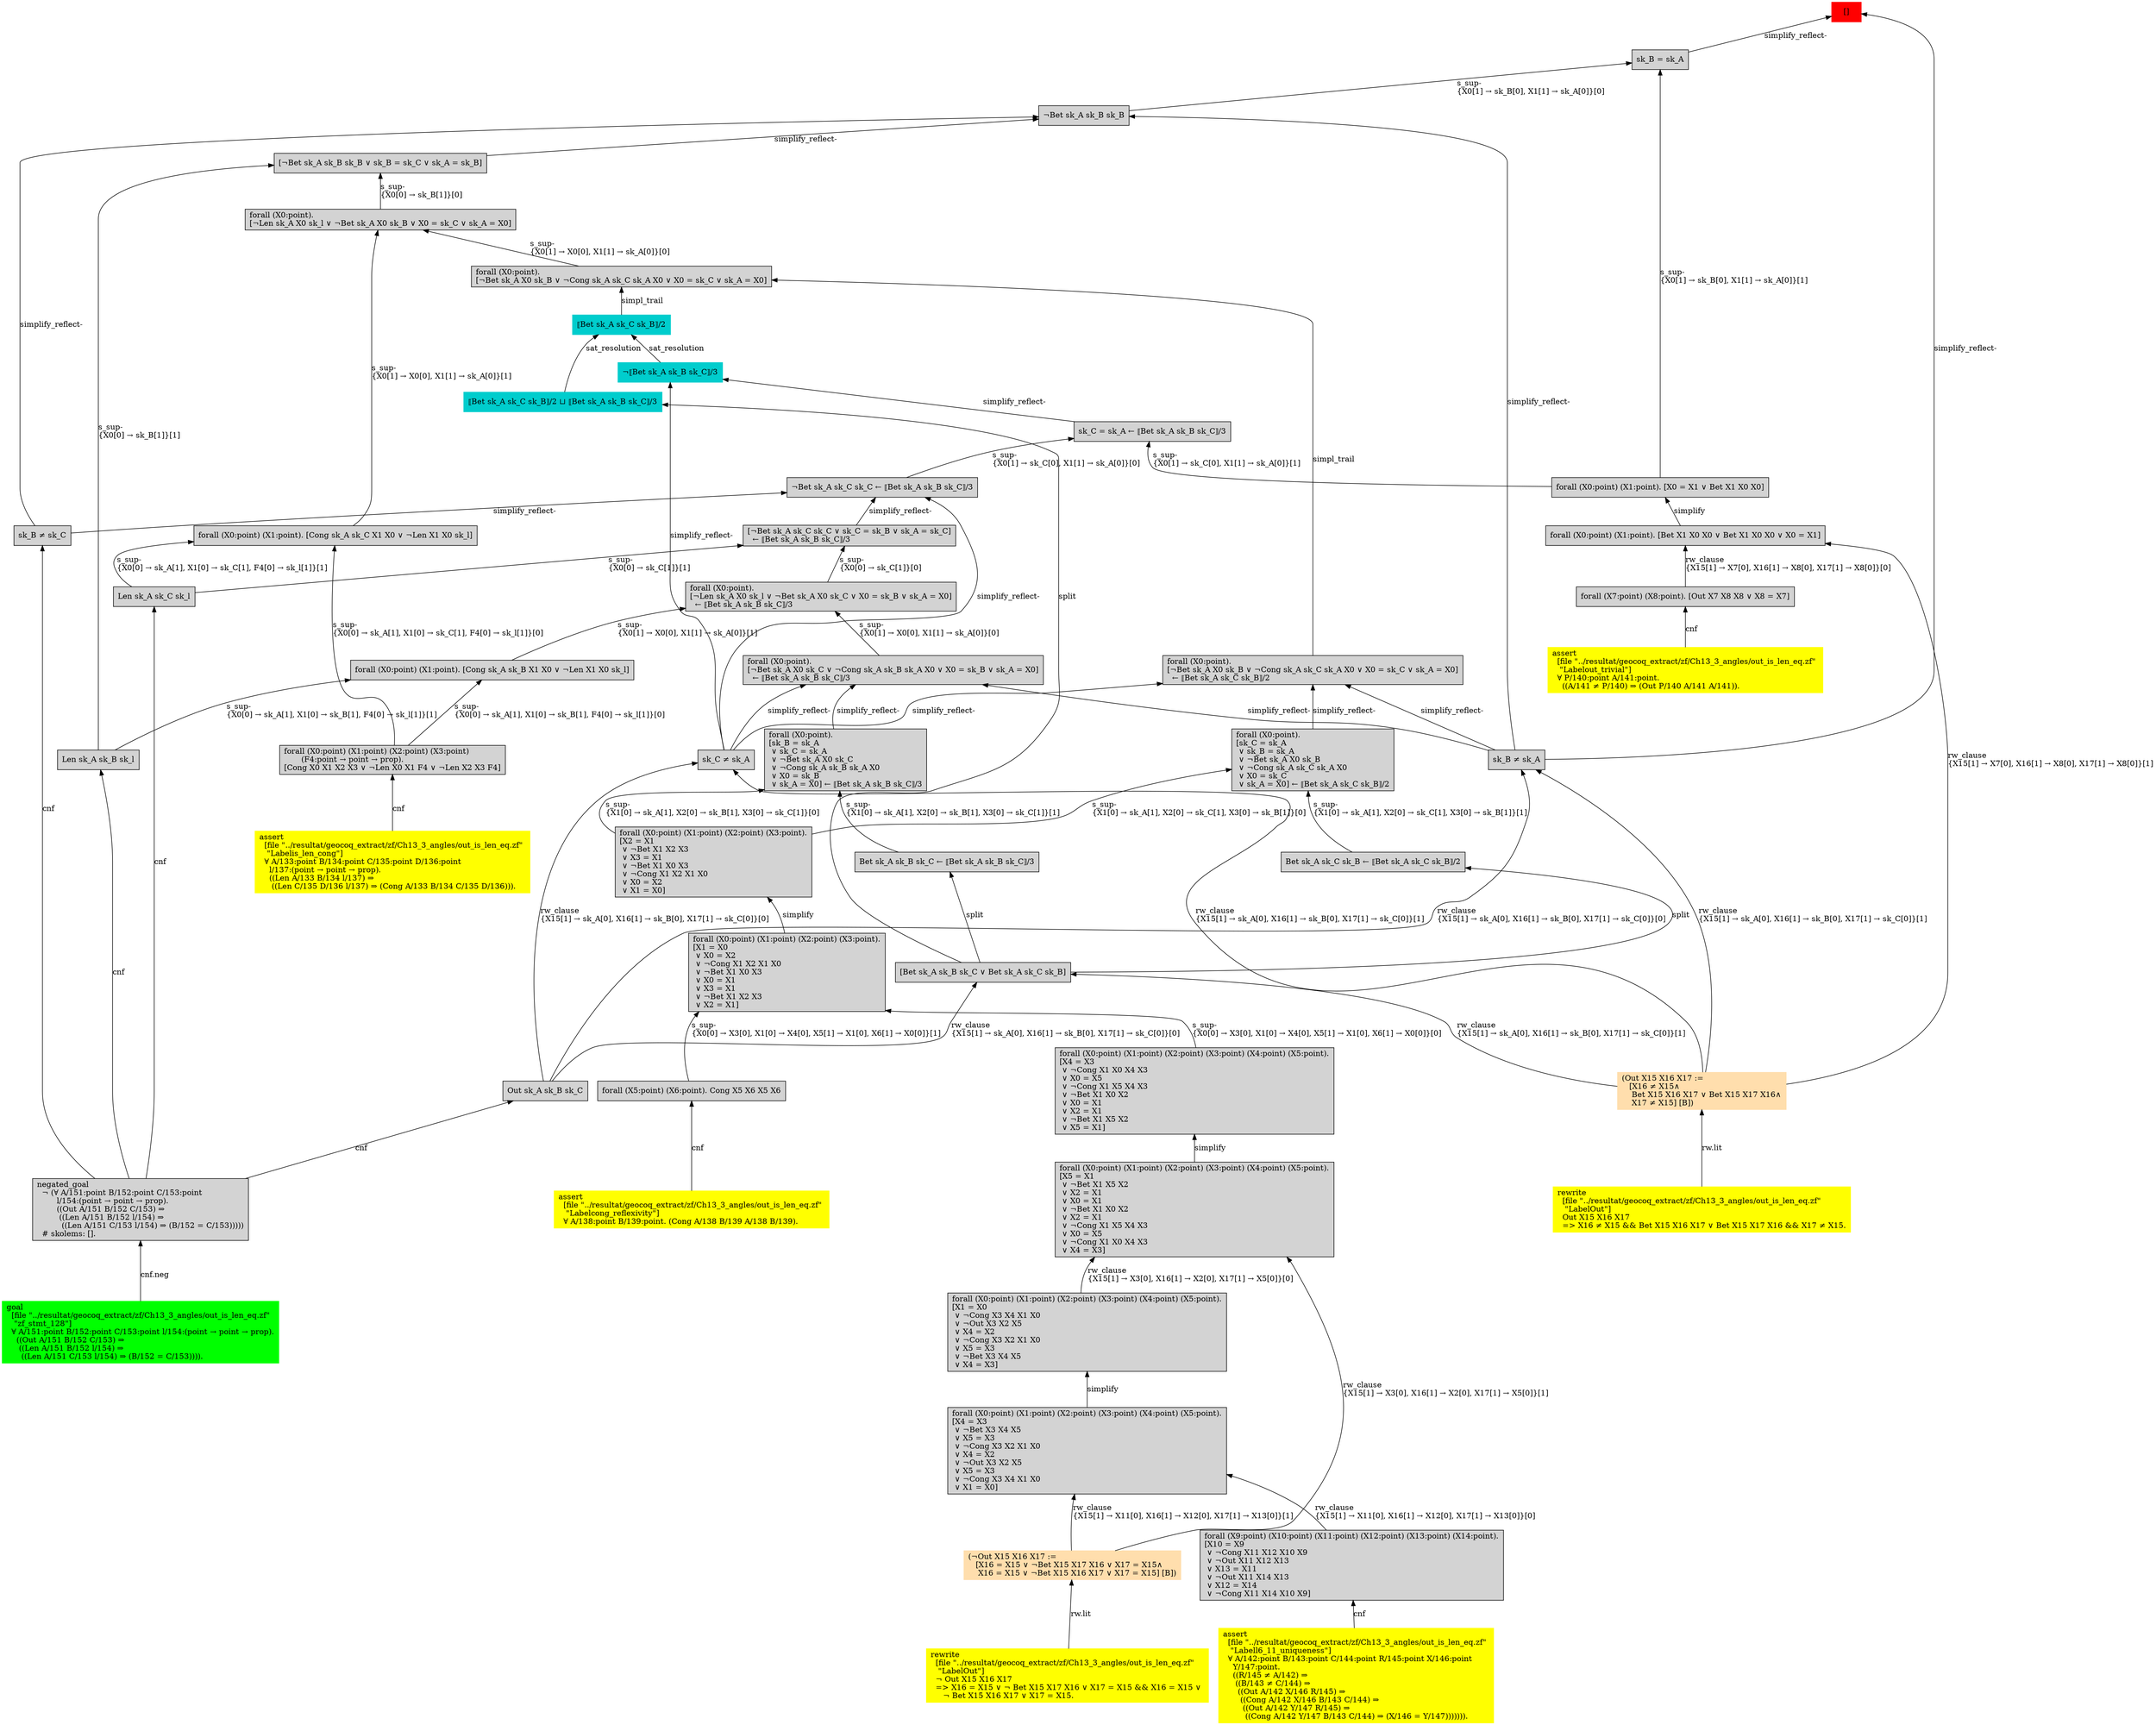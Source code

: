 digraph "unsat_graph" {
  vertex_0 [color=red, label="[]", shape=box, style=filled];
  vertex_0 -> vertex_1 [label="simplify_reflect-", dir="back"];
  vertex_1 [shape=box, label="sk_B ≠ sk_A\l", style=filled];
  vertex_1 -> vertex_2 [label="rw_clause\l\{X15[1] → sk_A[0], X16[1] → sk_B[0], X17[1] → sk_C[0]\}[1]\l", dir="back"];
  vertex_2 [color=navajowhite, shape=box, label="(Out X15 X16 X17 :=\l   [X16 ≠ X15∧\l    Bet X15 X16 X17 ∨ Bet X15 X17 X16∧\l    X17 ≠ X15] [B])\l", style=filled];
  vertex_2 -> vertex_3 [label="rw.lit", dir="back"];
  vertex_3 [color=yellow, shape=box, label="rewrite\l  [file \"../resultat/geocoq_extract/zf/Ch13_3_angles/out_is_len_eq.zf\" \l   \"LabelOut\"]\l  Out X15 X16 X17\l  =\> X16 ≠ X15 && Bet X15 X16 X17 ∨ Bet X15 X17 X16 && X17 ≠ X15.\l", style=filled];
  vertex_1 -> vertex_4 [label="rw_clause\l\{X15[1] → sk_A[0], X16[1] → sk_B[0], X17[1] → sk_C[0]\}[0]\l", dir="back"];
  vertex_4 [shape=box, label="Out sk_A sk_B sk_C\l", style=filled];
  vertex_4 -> vertex_5 [label="cnf", dir="back"];
  vertex_5 [shape=box, label="negated_goal\l  ¬ (∀ A/151:point B/152:point C/153:point \l        l/154:(point → point → prop).\l        ((Out A/151 B/152 C/153) ⇒\l         ((Len A/151 B/152 l/154) ⇒\l          ((Len A/151 C/153 l/154) ⇒ (B/152 = C/153)))))\l  # skolems: [].\l", style=filled];
  vertex_5 -> vertex_6 [label="cnf.neg", dir="back"];
  vertex_6 [color=green, shape=box, label="goal\l  [file \"../resultat/geocoq_extract/zf/Ch13_3_angles/out_is_len_eq.zf\" \l   \"zf_stmt_128\"]\l  ∀ A/151:point B/152:point C/153:point l/154:(point → point → prop).\l    ((Out A/151 B/152 C/153) ⇒\l     ((Len A/151 B/152 l/154) ⇒\l      ((Len A/151 C/153 l/154) ⇒ (B/152 = C/153)))).\l", style=filled];
  vertex_0 -> vertex_7 [label="simplify_reflect-", dir="back"];
  vertex_7 [shape=box, label="sk_B = sk_A\l", style=filled];
  vertex_7 -> vertex_8 [label="s_sup-\l\{X0[1] → sk_B[0], X1[1] → sk_A[0]\}[0]\l", dir="back"];
  vertex_8 [shape=box, label="¬Bet sk_A sk_B sk_B\l", style=filled];
  vertex_8 -> vertex_9 [label="simplify_reflect-", dir="back"];
  vertex_9 [shape=box, label="sk_B ≠ sk_C\l", style=filled];
  vertex_9 -> vertex_5 [label="cnf", dir="back"];
  vertex_8 -> vertex_1 [label="simplify_reflect-", dir="back"];
  vertex_8 -> vertex_10 [label="simplify_reflect-", dir="back"];
  vertex_10 [shape=box, label="[¬Bet sk_A sk_B sk_B ∨ sk_B = sk_C ∨ sk_A = sk_B]\l", style=filled];
  vertex_10 -> vertex_11 [label="s_sup-\l\{X0[0] → sk_B[1]\}[0]\l", dir="back"];
  vertex_11 [shape=box, label="forall (X0:point).\l[¬Len sk_A X0 sk_l ∨ ¬Bet sk_A X0 sk_B ∨ X0 = sk_C ∨ sk_A = X0]\l", style=filled];
  vertex_11 -> vertex_12 [label="s_sup-\l\{X0[1] → X0[0], X1[1] → sk_A[0]\}[0]\l", dir="back"];
  vertex_12 [shape=box, label="forall (X0:point).\l[¬Bet sk_A X0 sk_B ∨ ¬Cong sk_A sk_C sk_A X0 ∨ X0 = sk_C ∨ sk_A = X0]\l", style=filled];
  vertex_12 -> vertex_13 [label="simpl_trail", dir="back"];
  vertex_13 [color=cyan3, shape=box, label="⟦Bet sk_A sk_C sk_B⟧/2\l", style=filled];
  vertex_13 -> vertex_14 [label="sat_resolution", dir="back"];
  vertex_14 [color=cyan3, shape=box, label="¬⟦Bet sk_A sk_B sk_C⟧/3\l", style=filled];
  vertex_14 -> vertex_15 [label="simplify_reflect-", dir="back"];
  vertex_15 [shape=box, label="sk_C ≠ sk_A\l", style=filled];
  vertex_15 -> vertex_2 [label="rw_clause\l\{X15[1] → sk_A[0], X16[1] → sk_B[0], X17[1] → sk_C[0]\}[1]\l", dir="back"];
  vertex_15 -> vertex_4 [label="rw_clause\l\{X15[1] → sk_A[0], X16[1] → sk_B[0], X17[1] → sk_C[0]\}[0]\l", dir="back"];
  vertex_14 -> vertex_16 [label="simplify_reflect-", dir="back"];
  vertex_16 [shape=box, label="sk_C = sk_A ← ⟦Bet sk_A sk_B sk_C⟧/3\l", style=filled];
  vertex_16 -> vertex_17 [label="s_sup-\l\{X0[1] → sk_C[0], X1[1] → sk_A[0]\}[0]\l", dir="back"];
  vertex_17 [shape=box, label="¬Bet sk_A sk_C sk_C ← ⟦Bet sk_A sk_B sk_C⟧/3\l", style=filled];
  vertex_17 -> vertex_9 [label="simplify_reflect-", dir="back"];
  vertex_17 -> vertex_15 [label="simplify_reflect-", dir="back"];
  vertex_17 -> vertex_18 [label="simplify_reflect-", dir="back"];
  vertex_18 [shape=box, label="[¬Bet sk_A sk_C sk_C ∨ sk_C = sk_B ∨ sk_A = sk_C]\l  ← ⟦Bet sk_A sk_B sk_C⟧/3\l", style=filled];
  vertex_18 -> vertex_19 [label="s_sup-\l\{X0[0] → sk_C[1]\}[0]\l", dir="back"];
  vertex_19 [shape=box, label="forall (X0:point).\l[¬Len sk_A X0 sk_l ∨ ¬Bet sk_A X0 sk_C ∨ X0 = sk_B ∨ sk_A = X0]\l  ← ⟦Bet sk_A sk_B sk_C⟧/3\l", style=filled];
  vertex_19 -> vertex_20 [label="s_sup-\l\{X0[1] → X0[0], X1[1] → sk_A[0]\}[0]\l", dir="back"];
  vertex_20 [shape=box, label="forall (X0:point).\l[¬Bet sk_A X0 sk_C ∨ ¬Cong sk_A sk_B sk_A X0 ∨ X0 = sk_B ∨ sk_A = X0]\l  ← ⟦Bet sk_A sk_B sk_C⟧/3\l", style=filled];
  vertex_20 -> vertex_1 [label="simplify_reflect-", dir="back"];
  vertex_20 -> vertex_15 [label="simplify_reflect-", dir="back"];
  vertex_20 -> vertex_21 [label="simplify_reflect-", dir="back"];
  vertex_21 [shape=box, label="forall (X0:point).\l[sk_B = sk_A\l ∨ sk_C = sk_A\l ∨ ¬Bet sk_A X0 sk_C\l ∨ ¬Cong sk_A sk_B sk_A X0\l ∨ X0 = sk_B\l ∨ sk_A = X0] ← ⟦Bet sk_A sk_B sk_C⟧/3\l", style=filled];
  vertex_21 -> vertex_22 [label="s_sup-\l\{X1[0] → sk_A[1], X2[0] → sk_B[1], X3[0] → sk_C[1]\}[0]\l", dir="back"];
  vertex_22 [shape=box, label="forall (X0:point) (X1:point) (X2:point) (X3:point).\l[X2 = X1\l ∨ ¬Bet X1 X2 X3\l ∨ X3 = X1\l ∨ ¬Bet X1 X0 X3\l ∨ ¬Cong X1 X2 X1 X0\l ∨ X0 = X2\l ∨ X1 = X0]\l", style=filled];
  vertex_22 -> vertex_23 [label="simplify", dir="back"];
  vertex_23 [shape=box, label="forall (X0:point) (X1:point) (X2:point) (X3:point).\l[X1 = X0\l ∨ X0 = X2\l ∨ ¬Cong X1 X2 X1 X0\l ∨ ¬Bet X1 X0 X3\l ∨ X0 = X1\l ∨ X3 = X1\l ∨ ¬Bet X1 X2 X3\l ∨ X2 = X1]\l", style=filled];
  vertex_23 -> vertex_24 [label="s_sup-\l\{X0[0] → X3[0], X1[0] → X4[0], X5[1] → X1[0], X6[1] → X0[0]\}[0]\l", dir="back"];
  vertex_24 [shape=box, label="forall (X0:point) (X1:point) (X2:point) (X3:point) (X4:point) (X5:point).\l[X4 = X3\l ∨ ¬Cong X1 X0 X4 X3\l ∨ X0 = X5\l ∨ ¬Cong X1 X5 X4 X3\l ∨ ¬Bet X1 X0 X2\l ∨ X0 = X1\l ∨ X2 = X1\l ∨ ¬Bet X1 X5 X2\l ∨ X5 = X1]\l", style=filled];
  vertex_24 -> vertex_25 [label="simplify", dir="back"];
  vertex_25 [shape=box, label="forall (X0:point) (X1:point) (X2:point) (X3:point) (X4:point) (X5:point).\l[X5 = X1\l ∨ ¬Bet X1 X5 X2\l ∨ X2 = X1\l ∨ X0 = X1\l ∨ ¬Bet X1 X0 X2\l ∨ X2 = X1\l ∨ ¬Cong X1 X5 X4 X3\l ∨ X0 = X5\l ∨ ¬Cong X1 X0 X4 X3\l ∨ X4 = X3]\l", style=filled];
  vertex_25 -> vertex_26 [label="rw_clause\l\{X15[1] → X3[0], X16[1] → X2[0], X17[1] → X5[0]\}[1]\l", dir="back"];
  vertex_26 [color=navajowhite, shape=box, label="(¬Out X15 X16 X17 :=\l   [X16 = X15 ∨ ¬Bet X15 X17 X16 ∨ X17 = X15∧\l    X16 = X15 ∨ ¬Bet X15 X16 X17 ∨ X17 = X15] [B])\l", style=filled];
  vertex_26 -> vertex_27 [label="rw.lit", dir="back"];
  vertex_27 [color=yellow, shape=box, label="rewrite\l  [file \"../resultat/geocoq_extract/zf/Ch13_3_angles/out_is_len_eq.zf\" \l   \"LabelOut\"]\l  ¬ Out X15 X16 X17\l  =\> X16 = X15 ∨ ¬ Bet X15 X17 X16 ∨ X17 = X15 && X16 = X15 ∨ \l     ¬ Bet X15 X16 X17 ∨ X17 = X15.\l", style=filled];
  vertex_25 -> vertex_28 [label="rw_clause\l\{X15[1] → X3[0], X16[1] → X2[0], X17[1] → X5[0]\}[0]\l", dir="back"];
  vertex_28 [shape=box, label="forall (X0:point) (X1:point) (X2:point) (X3:point) (X4:point) (X5:point).\l[X1 = X0\l ∨ ¬Cong X3 X4 X1 X0\l ∨ ¬Out X3 X2 X5\l ∨ X4 = X2\l ∨ ¬Cong X3 X2 X1 X0\l ∨ X5 = X3\l ∨ ¬Bet X3 X4 X5\l ∨ X4 = X3]\l", style=filled];
  vertex_28 -> vertex_29 [label="simplify", dir="back"];
  vertex_29 [shape=box, label="forall (X0:point) (X1:point) (X2:point) (X3:point) (X4:point) (X5:point).\l[X4 = X3\l ∨ ¬Bet X3 X4 X5\l ∨ X5 = X3\l ∨ ¬Cong X3 X2 X1 X0\l ∨ X4 = X2\l ∨ ¬Out X3 X2 X5\l ∨ X5 = X3\l ∨ ¬Cong X3 X4 X1 X0\l ∨ X1 = X0]\l", style=filled];
  vertex_29 -> vertex_26 [label="rw_clause\l\{X15[1] → X11[0], X16[1] → X12[0], X17[1] → X13[0]\}[1]\l", dir="back"];
  vertex_29 -> vertex_30 [label="rw_clause\l\{X15[1] → X11[0], X16[1] → X12[0], X17[1] → X13[0]\}[0]\l", dir="back"];
  vertex_30 [shape=box, label="forall (X9:point) (X10:point) (X11:point) (X12:point) (X13:point) (X14:point).\l[X10 = X9\l ∨ ¬Cong X11 X12 X10 X9\l ∨ ¬Out X11 X12 X13\l ∨ X13 = X11\l ∨ ¬Out X11 X14 X13\l ∨ X12 = X14\l ∨ ¬Cong X11 X14 X10 X9]\l", style=filled];
  vertex_30 -> vertex_31 [label="cnf", dir="back"];
  vertex_31 [color=yellow, shape=box, label="assert\l  [file \"../resultat/geocoq_extract/zf/Ch13_3_angles/out_is_len_eq.zf\" \l   \"Labell6_11_uniqueness\"]\l  ∀ A/142:point B/143:point C/144:point R/145:point X/146:point \l    Y/147:point.\l    ((R/145 ≠ A/142) ⇒\l     ((B/143 ≠ C/144) ⇒\l      ((Out A/142 X/146 R/145) ⇒\l       ((Cong A/142 X/146 B/143 C/144) ⇒\l        ((Out A/142 Y/147 R/145) ⇒\l         ((Cong A/142 Y/147 B/143 C/144) ⇒ (X/146 = Y/147))))))).\l", style=filled];
  vertex_23 -> vertex_32 [label="s_sup-\l\{X0[0] → X3[0], X1[0] → X4[0], X5[1] → X1[0], X6[1] → X0[0]\}[1]\l", dir="back"];
  vertex_32 [shape=box, label="forall (X5:point) (X6:point). Cong X5 X6 X5 X6\l", style=filled];
  vertex_32 -> vertex_33 [label="cnf", dir="back"];
  vertex_33 [color=yellow, shape=box, label="assert\l  [file \"../resultat/geocoq_extract/zf/Ch13_3_angles/out_is_len_eq.zf\" \l   \"Labelcong_reflexivity\"]\l  ∀ A/138:point B/139:point. (Cong A/138 B/139 A/138 B/139).\l", style=filled];
  vertex_21 -> vertex_34 [label="s_sup-\l\{X1[0] → sk_A[1], X2[0] → sk_B[1], X3[0] → sk_C[1]\}[1]\l", dir="back"];
  vertex_34 [shape=box, label="Bet sk_A sk_B sk_C ← ⟦Bet sk_A sk_B sk_C⟧/3\l", style=filled];
  vertex_34 -> vertex_35 [label="split", dir="back"];
  vertex_35 [shape=box, label="[Bet sk_A sk_B sk_C ∨ Bet sk_A sk_C sk_B]\l", style=filled];
  vertex_35 -> vertex_2 [label="rw_clause\l\{X15[1] → sk_A[0], X16[1] → sk_B[0], X17[1] → sk_C[0]\}[1]\l", dir="back"];
  vertex_35 -> vertex_4 [label="rw_clause\l\{X15[1] → sk_A[0], X16[1] → sk_B[0], X17[1] → sk_C[0]\}[0]\l", dir="back"];
  vertex_19 -> vertex_36 [label="s_sup-\l\{X0[1] → X0[0], X1[1] → sk_A[0]\}[1]\l", dir="back"];
  vertex_36 [shape=box, label="forall (X0:point) (X1:point). [Cong sk_A sk_B X1 X0 ∨ ¬Len X1 X0 sk_l]\l", style=filled];
  vertex_36 -> vertex_37 [label="s_sup-\l\{X0[0] → sk_A[1], X1[0] → sk_B[1], F4[0] → sk_l[1]\}[0]\l", dir="back"];
  vertex_37 [shape=box, label="forall (X0:point) (X1:point) (X2:point) (X3:point) \l       (F4:point → point → prop).\l[Cong X0 X1 X2 X3 ∨ ¬Len X0 X1 F4 ∨ ¬Len X2 X3 F4]\l", style=filled];
  vertex_37 -> vertex_38 [label="cnf", dir="back"];
  vertex_38 [color=yellow, shape=box, label="assert\l  [file \"../resultat/geocoq_extract/zf/Ch13_3_angles/out_is_len_eq.zf\" \l   \"Labelis_len_cong\"]\l  ∀ A/133:point B/134:point C/135:point D/136:point \l    l/137:(point → point → prop).\l    ((Len A/133 B/134 l/137) ⇒\l     ((Len C/135 D/136 l/137) ⇒ (Cong A/133 B/134 C/135 D/136))).\l", style=filled];
  vertex_36 -> vertex_39 [label="s_sup-\l\{X0[0] → sk_A[1], X1[0] → sk_B[1], F4[0] → sk_l[1]\}[1]\l", dir="back"];
  vertex_39 [shape=box, label="Len sk_A sk_B sk_l\l", style=filled];
  vertex_39 -> vertex_5 [label="cnf", dir="back"];
  vertex_18 -> vertex_40 [label="s_sup-\l\{X0[0] → sk_C[1]\}[1]\l", dir="back"];
  vertex_40 [shape=box, label="Len sk_A sk_C sk_l\l", style=filled];
  vertex_40 -> vertex_5 [label="cnf", dir="back"];
  vertex_16 -> vertex_41 [label="s_sup-\l\{X0[1] → sk_C[0], X1[1] → sk_A[0]\}[1]\l", dir="back"];
  vertex_41 [shape=box, label="forall (X0:point) (X1:point). [X0 = X1 ∨ Bet X1 X0 X0]\l", style=filled];
  vertex_41 -> vertex_42 [label="simplify", dir="back"];
  vertex_42 [shape=box, label="forall (X0:point) (X1:point). [Bet X1 X0 X0 ∨ Bet X1 X0 X0 ∨ X0 = X1]\l", style=filled];
  vertex_42 -> vertex_2 [label="rw_clause\l\{X15[1] → X7[0], X16[1] → X8[0], X17[1] → X8[0]\}[1]\l", dir="back"];
  vertex_42 -> vertex_43 [label="rw_clause\l\{X15[1] → X7[0], X16[1] → X8[0], X17[1] → X8[0]\}[0]\l", dir="back"];
  vertex_43 [shape=box, label="forall (X7:point) (X8:point). [Out X7 X8 X8 ∨ X8 = X7]\l", style=filled];
  vertex_43 -> vertex_44 [label="cnf", dir="back"];
  vertex_44 [color=yellow, shape=box, label="assert\l  [file \"../resultat/geocoq_extract/zf/Ch13_3_angles/out_is_len_eq.zf\" \l   \"Labelout_trivial\"]\l  ∀ P/140:point A/141:point.\l    ((A/141 ≠ P/140) ⇒ (Out P/140 A/141 A/141)).\l", style=filled];
  vertex_13 -> vertex_45 [label="sat_resolution", dir="back"];
  vertex_45 [color=cyan3, shape=box, label="⟦Bet sk_A sk_C sk_B⟧/2 ⊔ ⟦Bet sk_A sk_B sk_C⟧/3\l", style=filled];
  vertex_45 -> vertex_35 [label="split", dir="back"];
  vertex_12 -> vertex_46 [label="simpl_trail", dir="back"];
  vertex_46 [shape=box, label="forall (X0:point).\l[¬Bet sk_A X0 sk_B ∨ ¬Cong sk_A sk_C sk_A X0 ∨ X0 = sk_C ∨ sk_A = X0]\l  ← ⟦Bet sk_A sk_C sk_B⟧/2\l", style=filled];
  vertex_46 -> vertex_15 [label="simplify_reflect-", dir="back"];
  vertex_46 -> vertex_1 [label="simplify_reflect-", dir="back"];
  vertex_46 -> vertex_47 [label="simplify_reflect-", dir="back"];
  vertex_47 [shape=box, label="forall (X0:point).\l[sk_C = sk_A\l ∨ sk_B = sk_A\l ∨ ¬Bet sk_A X0 sk_B\l ∨ ¬Cong sk_A sk_C sk_A X0\l ∨ X0 = sk_C\l ∨ sk_A = X0] ← ⟦Bet sk_A sk_C sk_B⟧/2\l", style=filled];
  vertex_47 -> vertex_22 [label="s_sup-\l\{X1[0] → sk_A[1], X2[0] → sk_C[1], X3[0] → sk_B[1]\}[0]\l", dir="back"];
  vertex_47 -> vertex_48 [label="s_sup-\l\{X1[0] → sk_A[1], X2[0] → sk_C[1], X3[0] → sk_B[1]\}[1]\l", dir="back"];
  vertex_48 [shape=box, label="Bet sk_A sk_C sk_B ← ⟦Bet sk_A sk_C sk_B⟧/2\l", style=filled];
  vertex_48 -> vertex_35 [label="split", dir="back"];
  vertex_11 -> vertex_49 [label="s_sup-\l\{X0[1] → X0[0], X1[1] → sk_A[0]\}[1]\l", dir="back"];
  vertex_49 [shape=box, label="forall (X0:point) (X1:point). [Cong sk_A sk_C X1 X0 ∨ ¬Len X1 X0 sk_l]\l", style=filled];
  vertex_49 -> vertex_37 [label="s_sup-\l\{X0[0] → sk_A[1], X1[0] → sk_C[1], F4[0] → sk_l[1]\}[0]\l", dir="back"];
  vertex_49 -> vertex_40 [label="s_sup-\l\{X0[0] → sk_A[1], X1[0] → sk_C[1], F4[0] → sk_l[1]\}[1]\l", dir="back"];
  vertex_10 -> vertex_39 [label="s_sup-\l\{X0[0] → sk_B[1]\}[1]\l", dir="back"];
  vertex_7 -> vertex_41 [label="s_sup-\l\{X0[1] → sk_B[0], X1[1] → sk_A[0]\}[1]\l", dir="back"];
  }


